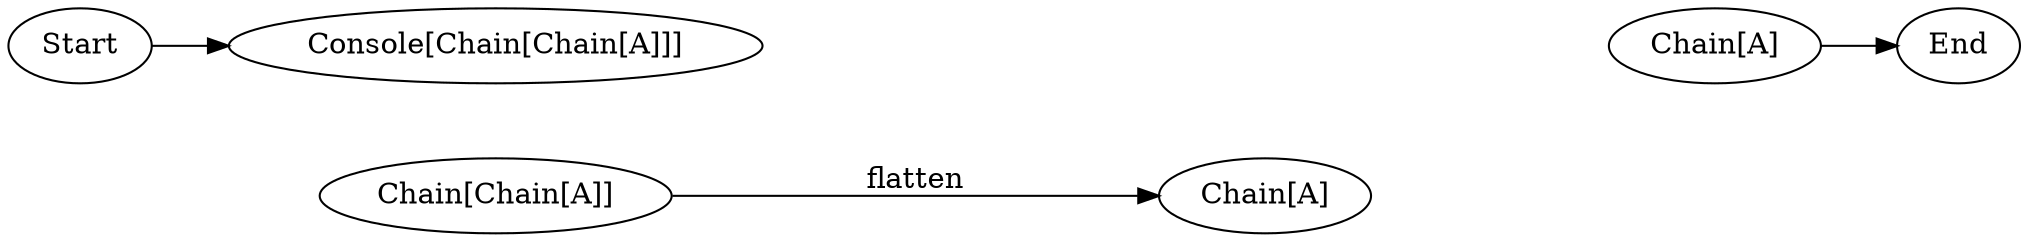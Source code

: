 digraph {
    rankdir=LR
    Start[class="extremity"]
    End[class="extremity"]

    ConsoleChainChainA[label="Console[Chain[Chain[A]]]" class="start,disabled"]
    ChainA[label="Chain[A]" class="goal,disabled"]
    ChainChainA[label="Chain[Chain[A]]"]
    ChainA2[label="Chain[A]"]
    ConsoleChainA[label="Console[Chain[A]]" style="invis"]


    ChainChainA -> ChainA2[label="flatten"]
    ConsoleChainChainA -> ConsoleChainA[label="_.map(_.flatten)" style="invis"]
    ConsoleChainA -> ChainA[label="Next" style="invis"]

    {
        rank=same
        ConsoleChainChainA -> ChainChainA[class="lift" dir="back" style="invis"]
    }

    {
        rank=same
        ConsoleChainA -> ChainA2[class="lift" dir="back" style="invis"]
    }


    Start -> ConsoleChainChainA[class="start,disabled"]
    ChainA -> End[class="goal,disabled"]
}
